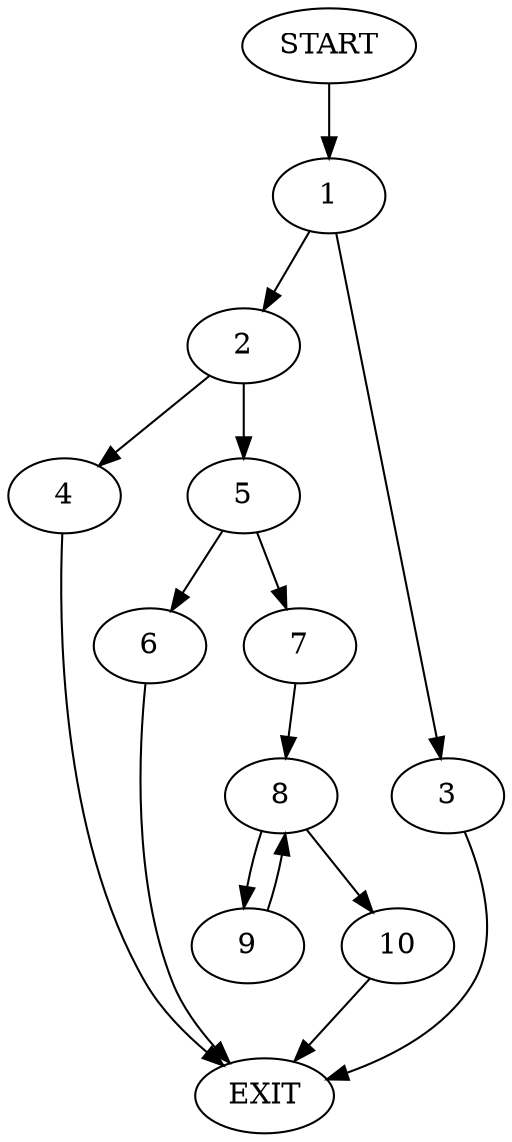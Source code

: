 digraph {
0 [label="START"]
11 [label="EXIT"]
0 -> 1
1 -> 2
1 -> 3
3 -> 11
2 -> 4
2 -> 5
4 -> 11
5 -> 6
5 -> 7
6 -> 11
7 -> 8
8 -> 9
8 -> 10
10 -> 11
9 -> 8
}
